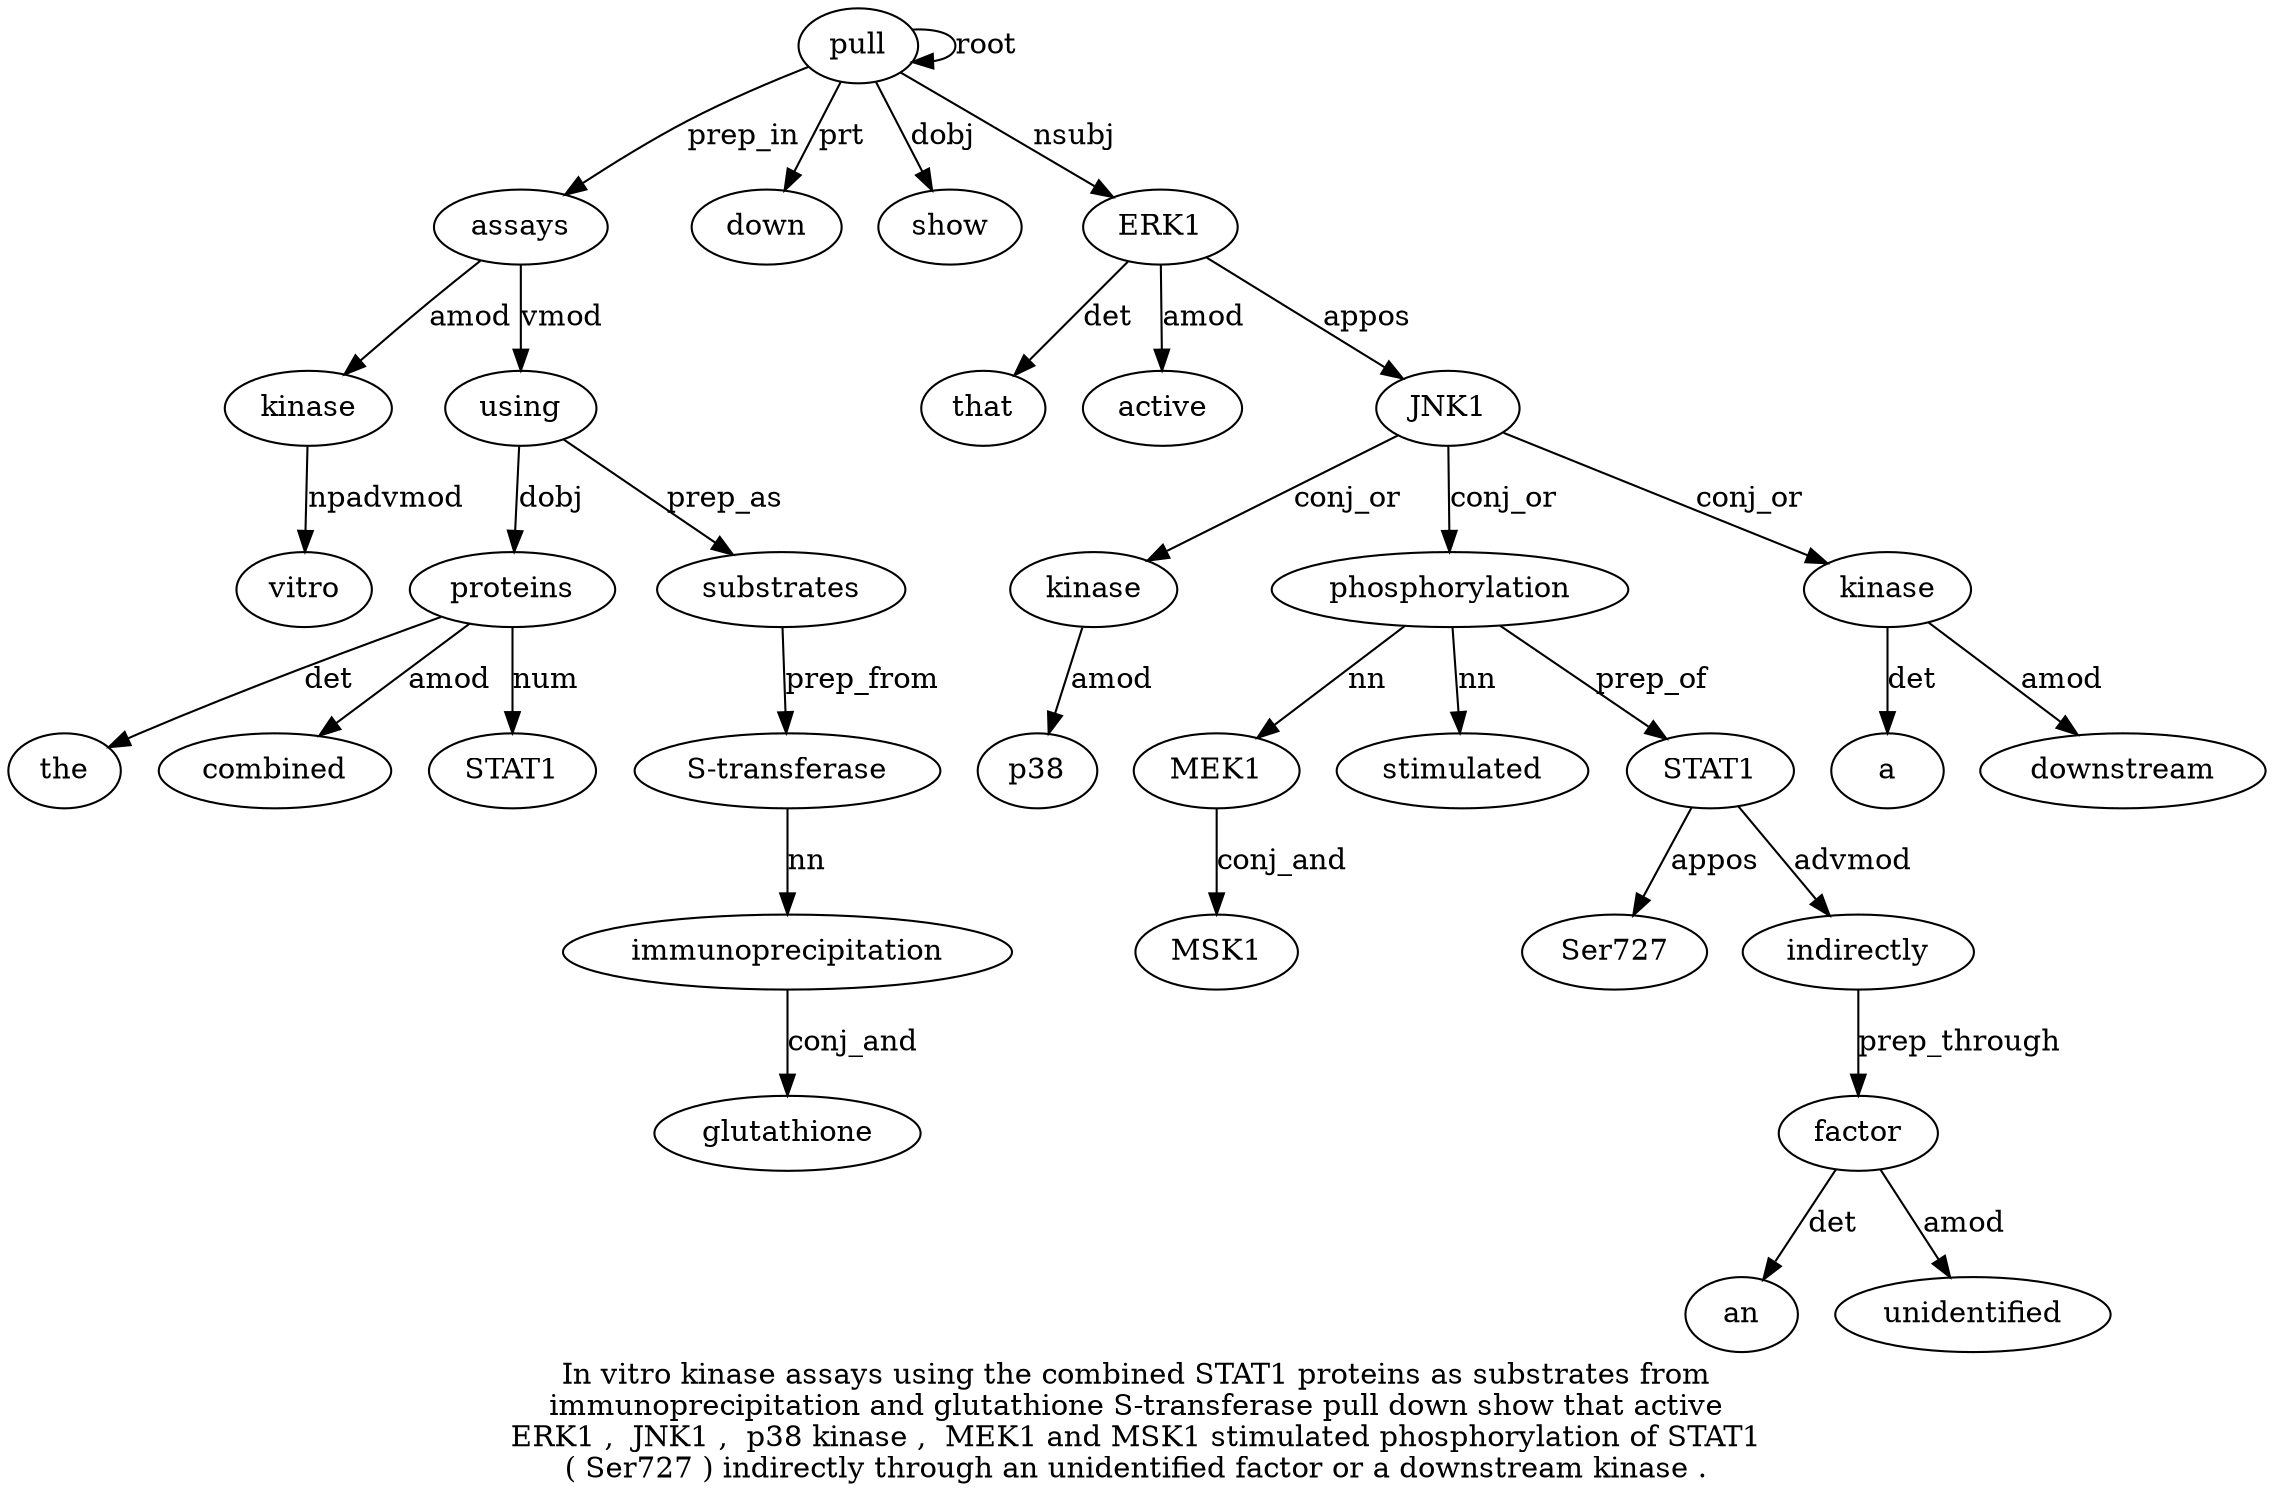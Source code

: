 digraph "In vitro kinase assays using the combined STAT1 proteins as substrates from immunoprecipitation and glutathione S-transferase pull down show that active ERK1 ,  JNK1 ,  p38 kinase ,  MEK1 and MSK1 stimulated phosphorylation of STAT1 ( Ser727 ) indirectly through an unidentified factor or a downstream kinase ." {
label="In vitro kinase assays using the combined STAT1 proteins as substrates from
immunoprecipitation and glutathione S-transferase pull down show that active
ERK1 ,  JNK1 ,  p38 kinase ,  MEK1 and MSK1 stimulated phosphorylation of STAT1
( Ser727 ) indirectly through an unidentified factor or a downstream kinase .";
kinase3 [style=filled, fillcolor=white, label=kinase];
vitro2 [style=filled, fillcolor=white, label=vitro];
kinase3 -> vitro2  [label=npadvmod];
assays4 [style=filled, fillcolor=white, label=assays];
assays4 -> kinase3  [label=amod];
pull17 [style=filled, fillcolor=white, label=pull];
pull17 -> assays4  [label=prep_in];
using5 [style=filled, fillcolor=white, label=using];
assays4 -> using5  [label=vmod];
proteins9 [style=filled, fillcolor=white, label=proteins];
the6 [style=filled, fillcolor=white, label=the];
proteins9 -> the6  [label=det];
combined7 [style=filled, fillcolor=white, label=combined];
proteins9 -> combined7  [label=amod];
STAT18 [style=filled, fillcolor=white, label=STAT1];
proteins9 -> STAT18  [label=num];
using5 -> proteins9  [label=dobj];
substrates11 [style=filled, fillcolor=white, label=substrates];
using5 -> substrates11  [label=prep_as];
"S-transferase16" [style=filled, fillcolor=white, label="S-transferase"];
immunoprecipitation13 [style=filled, fillcolor=white, label=immunoprecipitation];
"S-transferase16" -> immunoprecipitation13  [label=nn];
glutathione15 [style=filled, fillcolor=white, label=glutathione];
immunoprecipitation13 -> glutathione15  [label=conj_and];
substrates11 -> "S-transferase16"  [label=prep_from];
pull17 -> pull17  [label=root];
down18 [style=filled, fillcolor=white, label=down];
pull17 -> down18  [label=prt];
show19 [style=filled, fillcolor=white, label=show];
pull17 -> show19  [label=dobj];
ERK122 [style=filled, fillcolor=white, label=ERK1];
that20 [style=filled, fillcolor=white, label=that];
ERK122 -> that20  [label=det];
active21 [style=filled, fillcolor=white, label=active];
ERK122 -> active21  [label=amod];
pull17 -> ERK122  [label=nsubj];
JNK124 [style=filled, fillcolor=white, label=JNK1];
ERK122 -> JNK124  [label=appos];
kinase27 [style=filled, fillcolor=white, label=kinase];
p3826 [style=filled, fillcolor=white, label=p38];
kinase27 -> p3826  [label=amod];
JNK124 -> kinase27  [label=conj_or];
phosphorylation33 [style=filled, fillcolor=white, label=phosphorylation];
MEK129 [style=filled, fillcolor=white, label=MEK1];
phosphorylation33 -> MEK129  [label=nn];
MSK13 [style=filled, fillcolor=white, label=MSK1];
MEK129 -> MSK13  [label=conj_and];
stimulated32 [style=filled, fillcolor=white, label=stimulated];
phosphorylation33 -> stimulated32  [label=nn];
JNK124 -> phosphorylation33  [label=conj_or];
STAT135 [style=filled, fillcolor=white, label=STAT1];
phosphorylation33 -> STAT135  [label=prep_of];
Ser7273 [style=filled, fillcolor=white, label=Ser727];
STAT135 -> Ser7273  [label=appos];
indirectly39 [style=filled, fillcolor=white, label=indirectly];
STAT135 -> indirectly39  [label=advmod];
factor43 [style=filled, fillcolor=white, label=factor];
an41 [style=filled, fillcolor=white, label=an];
factor43 -> an41  [label=det];
unidentified42 [style=filled, fillcolor=white, label=unidentified];
factor43 -> unidentified42  [label=amod];
indirectly39 -> factor43  [label=prep_through];
kinase47 [style=filled, fillcolor=white, label=kinase];
a45 [style=filled, fillcolor=white, label=a];
kinase47 -> a45  [label=det];
downstream46 [style=filled, fillcolor=white, label=downstream];
kinase47 -> downstream46  [label=amod];
JNK124 -> kinase47  [label=conj_or];
}

